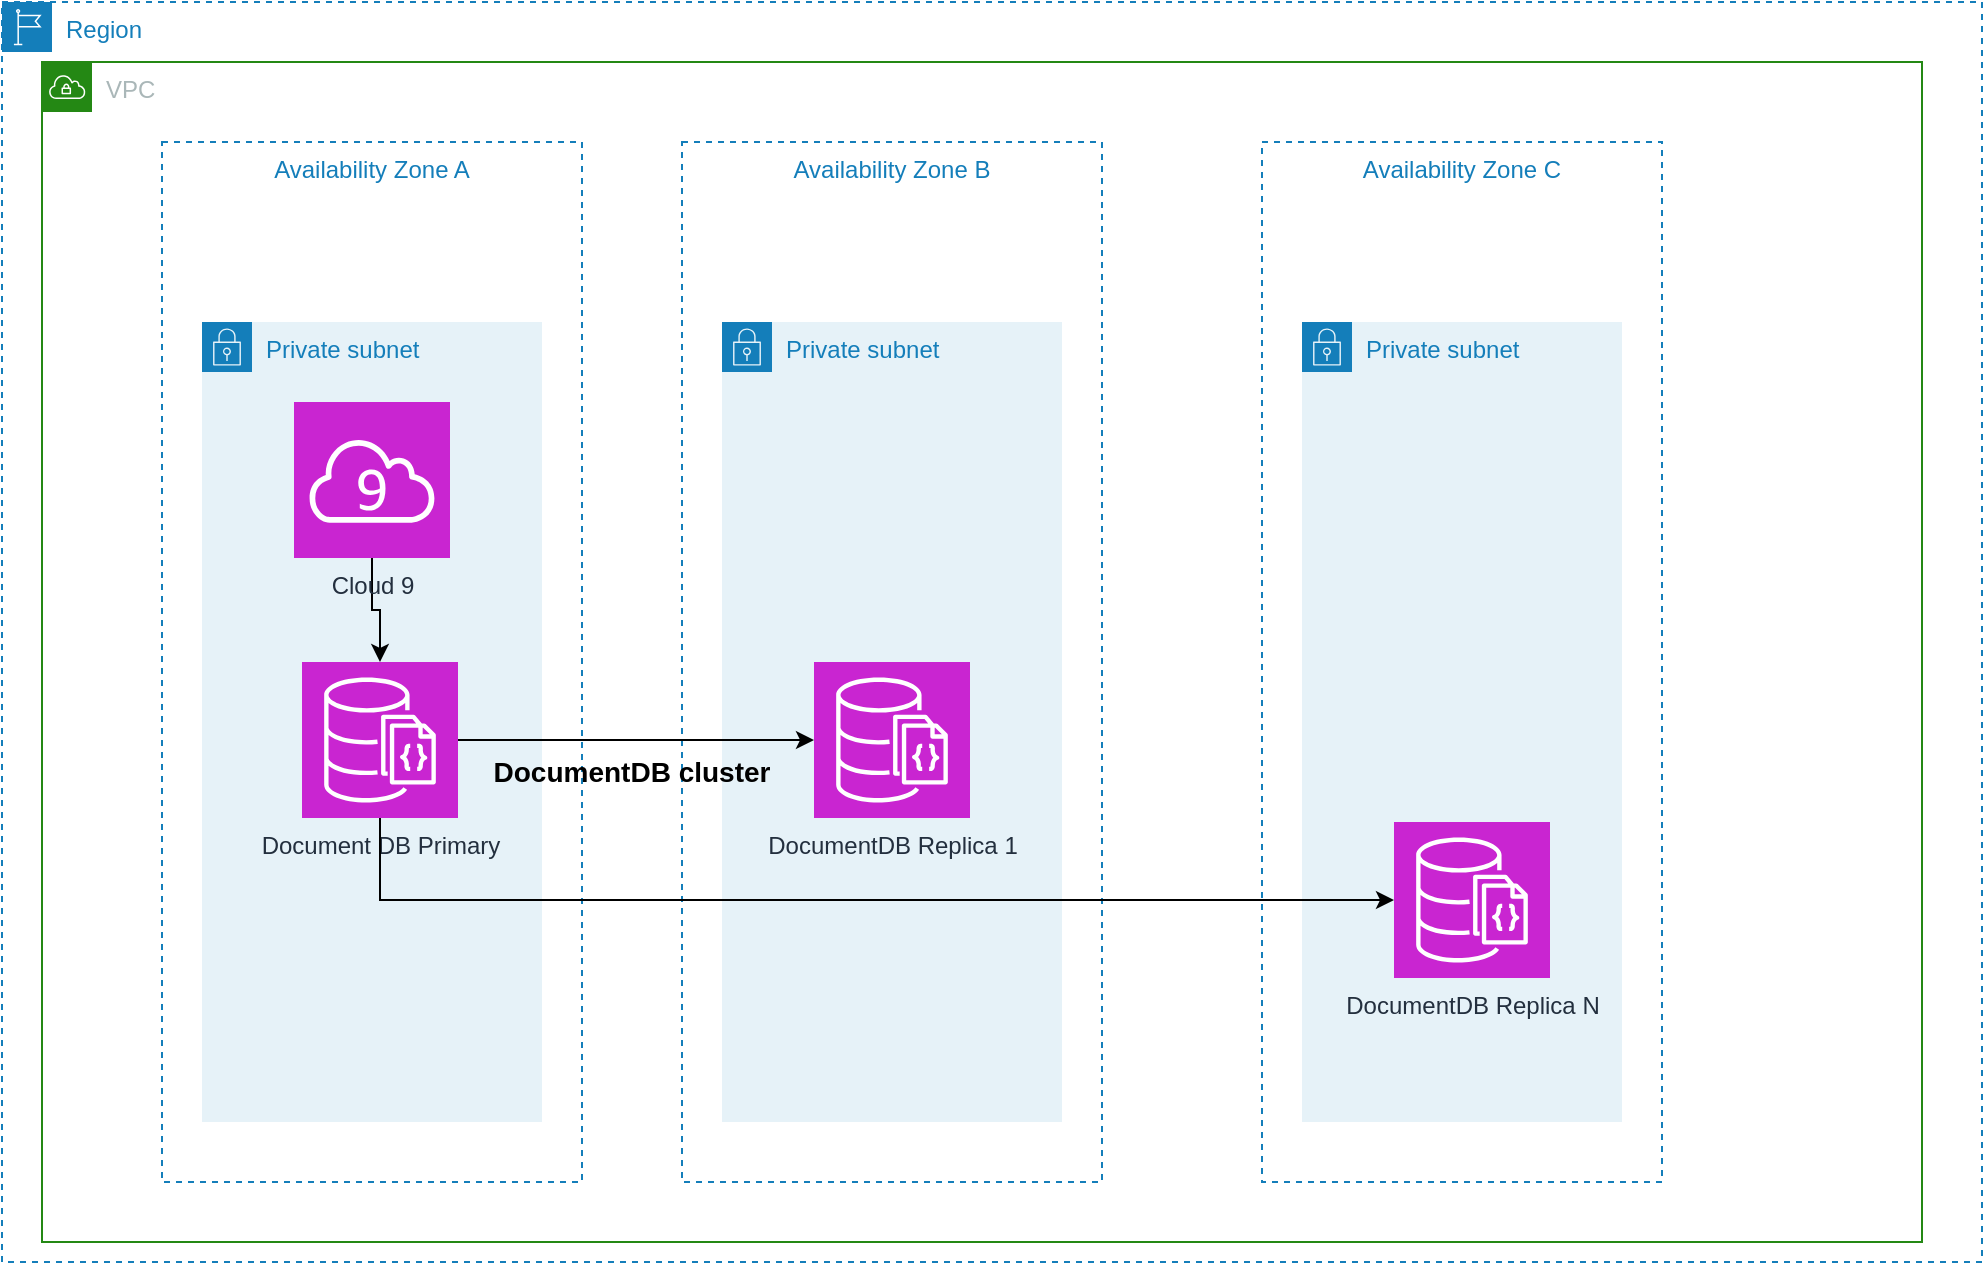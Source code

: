 <mxfile version="21.7.4" type="device">
  <diagram name="Page-1" id="Xo6ahScVGsRj9ZT3l0T3">
    <mxGraphModel dx="1562" dy="850" grid="1" gridSize="10" guides="1" tooltips="1" connect="1" arrows="1" fold="1" page="1" pageScale="1" pageWidth="1100" pageHeight="1700" math="0" shadow="0">
      <root>
        <mxCell id="0" />
        <mxCell id="1" parent="0" />
        <mxCell id="ialaY2UFYuKy5jgdNLxv-1" value="Region" style="points=[[0,0],[0.25,0],[0.5,0],[0.75,0],[1,0],[1,0.25],[1,0.5],[1,0.75],[1,1],[0.75,1],[0.5,1],[0.25,1],[0,1],[0,0.75],[0,0.5],[0,0.25]];outlineConnect=0;gradientColor=none;html=1;whiteSpace=wrap;fontSize=12;fontStyle=0;container=1;pointerEvents=0;collapsible=0;recursiveResize=0;shape=mxgraph.aws4.group;grIcon=mxgraph.aws4.group_region;strokeColor=#147EBA;fillColor=none;verticalAlign=top;align=left;spacingLeft=30;fontColor=#147EBA;dashed=1;" parent="1" vertex="1">
          <mxGeometry x="50" y="110" width="990" height="630" as="geometry" />
        </mxCell>
        <mxCell id="ialaY2UFYuKy5jgdNLxv-2" value="VPC" style="points=[[0,0],[0.25,0],[0.5,0],[0.75,0],[1,0],[1,0.25],[1,0.5],[1,0.75],[1,1],[0.75,1],[0.5,1],[0.25,1],[0,1],[0,0.75],[0,0.5],[0,0.25]];outlineConnect=0;gradientColor=none;html=1;whiteSpace=wrap;fontSize=12;fontStyle=0;container=1;pointerEvents=0;collapsible=0;recursiveResize=0;shape=mxgraph.aws4.group;grIcon=mxgraph.aws4.group_vpc;strokeColor=#248814;fillColor=none;verticalAlign=top;align=left;spacingLeft=30;fontColor=#AAB7B8;dashed=0;" parent="1" vertex="1">
          <mxGeometry x="70" y="140" width="940" height="590" as="geometry" />
        </mxCell>
        <mxCell id="ialaY2UFYuKy5jgdNLxv-4" value="Availability Zone C" style="fillColor=none;strokeColor=#147EBA;dashed=1;verticalAlign=top;fontStyle=0;fontColor=#147EBA;whiteSpace=wrap;html=1;" parent="ialaY2UFYuKy5jgdNLxv-2" vertex="1">
          <mxGeometry x="610" y="40" width="200" height="520" as="geometry" />
        </mxCell>
        <mxCell id="ialaY2UFYuKy5jgdNLxv-3" value="Availability Zone A" style="fillColor=none;strokeColor=#147EBA;dashed=1;verticalAlign=top;fontStyle=0;fontColor=#147EBA;whiteSpace=wrap;html=1;" parent="ialaY2UFYuKy5jgdNLxv-2" vertex="1">
          <mxGeometry x="60" y="40" width="210" height="520" as="geometry" />
        </mxCell>
        <mxCell id="ialaY2UFYuKy5jgdNLxv-6" value="Private subnet" style="points=[[0,0],[0.25,0],[0.5,0],[0.75,0],[1,0],[1,0.25],[1,0.5],[1,0.75],[1,1],[0.75,1],[0.5,1],[0.25,1],[0,1],[0,0.75],[0,0.5],[0,0.25]];outlineConnect=0;gradientColor=none;html=1;whiteSpace=wrap;fontSize=12;fontStyle=0;container=1;pointerEvents=0;collapsible=0;recursiveResize=0;shape=mxgraph.aws4.group;grIcon=mxgraph.aws4.group_security_group;grStroke=0;strokeColor=#147EBA;fillColor=#E6F2F8;verticalAlign=top;align=left;spacingLeft=30;fontColor=#147EBA;dashed=0;" parent="ialaY2UFYuKy5jgdNLxv-2" vertex="1">
          <mxGeometry x="80" y="130" width="170" height="400" as="geometry" />
        </mxCell>
        <mxCell id="0UXegvu4WxS2eiuWZpVm-2" value="" style="edgeStyle=orthogonalEdgeStyle;rounded=0;orthogonalLoop=1;jettySize=auto;html=1;" edge="1" parent="ialaY2UFYuKy5jgdNLxv-6" source="ialaY2UFYuKy5jgdNLxv-8" target="ialaY2UFYuKy5jgdNLxv-16">
          <mxGeometry relative="1" as="geometry" />
        </mxCell>
        <mxCell id="ialaY2UFYuKy5jgdNLxv-8" value="Cloud 9" style="sketch=0;points=[[0,0,0],[0.25,0,0],[0.5,0,0],[0.75,0,0],[1,0,0],[0,1,0],[0.25,1,0],[0.5,1,0],[0.75,1,0],[1,1,0],[0,0.25,0],[0,0.5,0],[0,0.75,0],[1,0.25,0],[1,0.5,0],[1,0.75,0]];outlineConnect=0;fontColor=#232F3E;fillColor=#C925D1;strokeColor=#ffffff;dashed=0;verticalLabelPosition=bottom;verticalAlign=top;align=center;html=1;fontSize=12;fontStyle=0;aspect=fixed;shape=mxgraph.aws4.resourceIcon;resIcon=mxgraph.aws4.cloud9;" parent="ialaY2UFYuKy5jgdNLxv-6" vertex="1">
          <mxGeometry x="46" y="40" width="78" height="78" as="geometry" />
        </mxCell>
        <mxCell id="ialaY2UFYuKy5jgdNLxv-16" value="Document DB Primary" style="sketch=0;points=[[0,0,0],[0.25,0,0],[0.5,0,0],[0.75,0,0],[1,0,0],[0,1,0],[0.25,1,0],[0.5,1,0],[0.75,1,0],[1,1,0],[0,0.25,0],[0,0.5,0],[0,0.75,0],[1,0.25,0],[1,0.5,0],[1,0.75,0]];outlineConnect=0;fontColor=#232F3E;fillColor=#C925D1;strokeColor=#ffffff;dashed=0;verticalLabelPosition=bottom;verticalAlign=top;align=center;html=1;fontSize=12;fontStyle=0;aspect=fixed;shape=mxgraph.aws4.resourceIcon;resIcon=mxgraph.aws4.documentdb_with_mongodb_compatibility;" parent="ialaY2UFYuKy5jgdNLxv-6" vertex="1">
          <mxGeometry x="50" y="170" width="78" height="78" as="geometry" />
        </mxCell>
        <mxCell id="ialaY2UFYuKy5jgdNLxv-7" value="Private subnet" style="points=[[0,0],[0.25,0],[0.5,0],[0.75,0],[1,0],[1,0.25],[1,0.5],[1,0.75],[1,1],[0.75,1],[0.5,1],[0.25,1],[0,1],[0,0.75],[0,0.5],[0,0.25]];outlineConnect=0;gradientColor=none;html=1;whiteSpace=wrap;fontSize=12;fontStyle=0;container=1;pointerEvents=0;collapsible=0;recursiveResize=0;shape=mxgraph.aws4.group;grIcon=mxgraph.aws4.group_security_group;grStroke=0;strokeColor=#147EBA;fillColor=#E6F2F8;verticalAlign=top;align=left;spacingLeft=30;fontColor=#147EBA;dashed=0;" parent="ialaY2UFYuKy5jgdNLxv-2" vertex="1">
          <mxGeometry x="630" y="130" width="160" height="400" as="geometry" />
        </mxCell>
        <mxCell id="ialaY2UFYuKy5jgdNLxv-10" value="DocumentDB Replica N" style="sketch=0;points=[[0,0,0],[0.25,0,0],[0.5,0,0],[0.75,0,0],[1,0,0],[0,1,0],[0.25,1,0],[0.5,1,0],[0.75,1,0],[1,1,0],[0,0.25,0],[0,0.5,0],[0,0.75,0],[1,0.25,0],[1,0.5,0],[1,0.75,0]];outlineConnect=0;fontColor=#232F3E;fillColor=#C925D1;strokeColor=#ffffff;dashed=0;verticalLabelPosition=bottom;verticalAlign=top;align=center;html=1;fontSize=12;fontStyle=0;aspect=fixed;shape=mxgraph.aws4.resourceIcon;resIcon=mxgraph.aws4.documentdb_with_mongodb_compatibility;" parent="ialaY2UFYuKy5jgdNLxv-2" vertex="1">
          <mxGeometry x="676" y="380" width="78" height="78" as="geometry" />
        </mxCell>
        <mxCell id="ialaY2UFYuKy5jgdNLxv-13" value="Availability Zone B" style="fillColor=none;strokeColor=#147EBA;dashed=1;verticalAlign=top;fontStyle=0;fontColor=#147EBA;whiteSpace=wrap;html=1;" parent="ialaY2UFYuKy5jgdNLxv-2" vertex="1">
          <mxGeometry x="320" y="40" width="210" height="520" as="geometry" />
        </mxCell>
        <mxCell id="ialaY2UFYuKy5jgdNLxv-14" value="Private subnet" style="points=[[0,0],[0.25,0],[0.5,0],[0.75,0],[1,0],[1,0.25],[1,0.5],[1,0.75],[1,1],[0.75,1],[0.5,1],[0.25,1],[0,1],[0,0.75],[0,0.5],[0,0.25]];outlineConnect=0;gradientColor=none;html=1;whiteSpace=wrap;fontSize=12;fontStyle=0;container=1;pointerEvents=0;collapsible=0;recursiveResize=0;shape=mxgraph.aws4.group;grIcon=mxgraph.aws4.group_security_group;grStroke=0;strokeColor=#147EBA;fillColor=#E6F2F8;verticalAlign=top;align=left;spacingLeft=30;fontColor=#147EBA;dashed=0;" parent="ialaY2UFYuKy5jgdNLxv-2" vertex="1">
          <mxGeometry x="340" y="130" width="170" height="400" as="geometry" />
        </mxCell>
        <mxCell id="ialaY2UFYuKy5jgdNLxv-18" style="edgeStyle=orthogonalEdgeStyle;rounded=0;orthogonalLoop=1;jettySize=auto;html=1;exitX=0.5;exitY=1;exitDx=0;exitDy=0;exitPerimeter=0;entryX=0;entryY=0.5;entryDx=0;entryDy=0;entryPerimeter=0;" parent="ialaY2UFYuKy5jgdNLxv-2" source="ialaY2UFYuKy5jgdNLxv-16" target="ialaY2UFYuKy5jgdNLxv-10" edge="1">
          <mxGeometry relative="1" as="geometry" />
        </mxCell>
        <mxCell id="ialaY2UFYuKy5jgdNLxv-22" value="DocumentDB cluster" style="text;html=1;strokeColor=none;fillColor=none;align=center;verticalAlign=middle;whiteSpace=wrap;rounded=0;fontStyle=1;fontSize=14;" parent="ialaY2UFYuKy5jgdNLxv-2" vertex="1">
          <mxGeometry x="220" y="340" width="150" height="30" as="geometry" />
        </mxCell>
        <mxCell id="ialaY2UFYuKy5jgdNLxv-21" style="edgeStyle=orthogonalEdgeStyle;rounded=0;orthogonalLoop=1;jettySize=auto;html=1;exitX=1;exitY=0.5;exitDx=0;exitDy=0;exitPerimeter=0;" parent="ialaY2UFYuKy5jgdNLxv-2" source="ialaY2UFYuKy5jgdNLxv-16" target="ialaY2UFYuKy5jgdNLxv-17" edge="1">
          <mxGeometry relative="1" as="geometry">
            <mxPoint x="510" y="330" as="sourcePoint" />
            <mxPoint x="289" y="421" as="targetPoint" />
          </mxGeometry>
        </mxCell>
        <mxCell id="ialaY2UFYuKy5jgdNLxv-17" value="DocumentDB Replica 1" style="sketch=0;points=[[0,0,0],[0.25,0,0],[0.5,0,0],[0.75,0,0],[1,0,0],[0,1,0],[0.25,1,0],[0.5,1,0],[0.75,1,0],[1,1,0],[0,0.25,0],[0,0.5,0],[0,0.75,0],[1,0.25,0],[1,0.5,0],[1,0.75,0]];outlineConnect=0;fontColor=#232F3E;fillColor=#C925D1;strokeColor=#ffffff;dashed=0;verticalLabelPosition=bottom;verticalAlign=top;align=center;html=1;fontSize=12;fontStyle=0;aspect=fixed;shape=mxgraph.aws4.resourceIcon;resIcon=mxgraph.aws4.documentdb_with_mongodb_compatibility;" parent="ialaY2UFYuKy5jgdNLxv-2" vertex="1">
          <mxGeometry x="386" y="300" width="78" height="78" as="geometry" />
        </mxCell>
      </root>
    </mxGraphModel>
  </diagram>
</mxfile>
